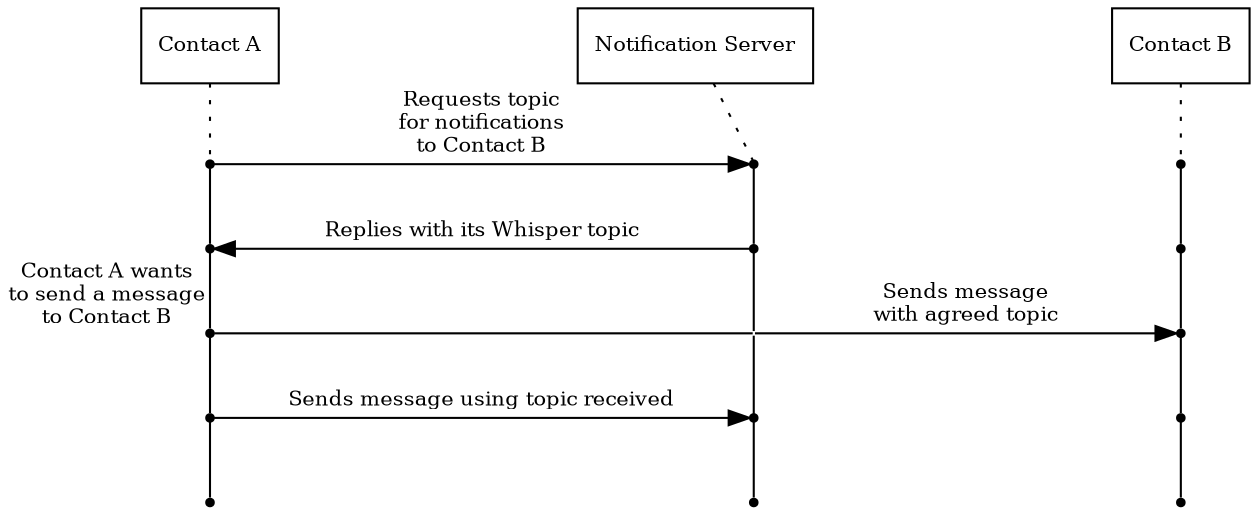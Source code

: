  digraph ladder {
  ranksep=".5"; nodesep="1"; splines="line";

  node [shape=point fontsize=10];
  edge [dir=none fontsize=10];

  // Column labels
  a [shape=Square label="Contact A"];
  w [shape=Square label="Notification Server"];
  b [shape=Square label="Contact B"];

  // Draw the 3 column headings, no line
  { rank=same; edge[style=invis] a -> w -> b   }

  // Draw the columns
  a -> a1 [style=dotted weight=1000];
  w -> w1 [style=dotted];
  b -> b1 [style=dotted weight=1000];

  a1 -> a2 -> a3 -> a4 -> a5 [weight=1000];
  a3 [xlabel="Contact A wants\nto send a message\nto Contact B" weight=1000];
  w1 -> w2 -> w3 -> w4 -> w5 [weight=1000];
  b1 -> b2 -> b3 -> b4 -> b5 [weight=1000];

  // Now each step in the ladder
  { rank=same; a1 -> w1 [dir=forward label="Requests topic\nfor notifications\nto Contact B"]  }
  { rank=same; a2 -> w2 [dir=back label="Replies with its Whisper topic"]  }
  { rank=same;
    w3 [shape=none style=invis width=0 height=0 label=""]
    a3 -> w3;
    w3 -> b3 [dir=forward label="Sends message\nwith agreed topic"]  }
  { rank=same; a4 -> w4 [dir=forward label="Sends message using topic received"]  }
 }